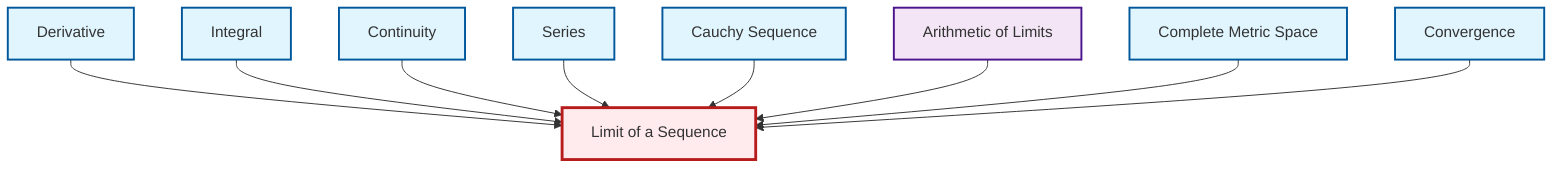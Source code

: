 graph TD
    classDef definition fill:#e1f5fe,stroke:#01579b,stroke-width:2px
    classDef theorem fill:#f3e5f5,stroke:#4a148c,stroke-width:2px
    classDef axiom fill:#fff3e0,stroke:#e65100,stroke-width:2px
    classDef example fill:#e8f5e9,stroke:#1b5e20,stroke-width:2px
    classDef current fill:#ffebee,stroke:#b71c1c,stroke-width:3px
    def-convergence["Convergence"]:::definition
    def-complete-metric-space["Complete Metric Space"]:::definition
    def-series["Series"]:::definition
    def-continuity["Continuity"]:::definition
    def-cauchy-sequence["Cauchy Sequence"]:::definition
    def-derivative["Derivative"]:::definition
    thm-limit-arithmetic["Arithmetic of Limits"]:::theorem
    def-limit["Limit of a Sequence"]:::definition
    def-integral["Integral"]:::definition
    def-derivative --> def-limit
    def-integral --> def-limit
    def-continuity --> def-limit
    def-series --> def-limit
    def-cauchy-sequence --> def-limit
    thm-limit-arithmetic --> def-limit
    def-complete-metric-space --> def-limit
    def-convergence --> def-limit
    class def-limit current